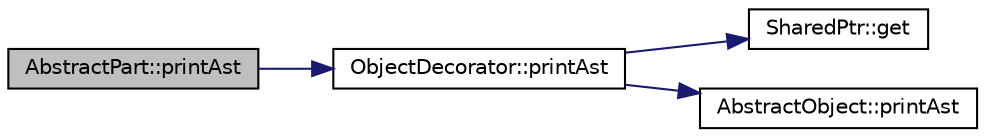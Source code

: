 digraph "AbstractPart::printAst"
{
  edge [fontname="Helvetica",fontsize="10",labelfontname="Helvetica",labelfontsize="10"];
  node [fontname="Helvetica",fontsize="10",shape=record];
  rankdir="LR";
  Node26 [label="AbstractPart::printAst",height=0.2,width=0.4,color="black", fillcolor="grey75", style="filled", fontcolor="black"];
  Node26 -> Node27 [color="midnightblue",fontsize="10",style="solid",fontname="Helvetica"];
  Node27 [label="ObjectDecorator::printAst",height=0.2,width=0.4,color="black", fillcolor="white", style="filled",URL="$classObjectDecorator.html#a5f5a5584f87beb6f8e7c88c941a1a464",tooltip="Generate AST output for this object. "];
  Node27 -> Node28 [color="midnightblue",fontsize="10",style="solid",fontname="Helvetica"];
  Node28 [label="SharedPtr::get",height=0.2,width=0.4,color="black", fillcolor="white", style="filled",URL="$classSharedPtr.html#a49ccede7111c7d25c1b1752b8ede30f5",tooltip="Gets the pointer hold. "];
  Node27 -> Node29 [color="midnightblue",fontsize="10",style="solid",fontname="Helvetica"];
  Node29 [label="AbstractObject::printAst",height=0.2,width=0.4,color="black", fillcolor="white", style="filled",URL="$classAbstractObject.html#afe4637952e9d1dd3af11d29010beaa9d",tooltip="Generate AST output for this object. "];
}
